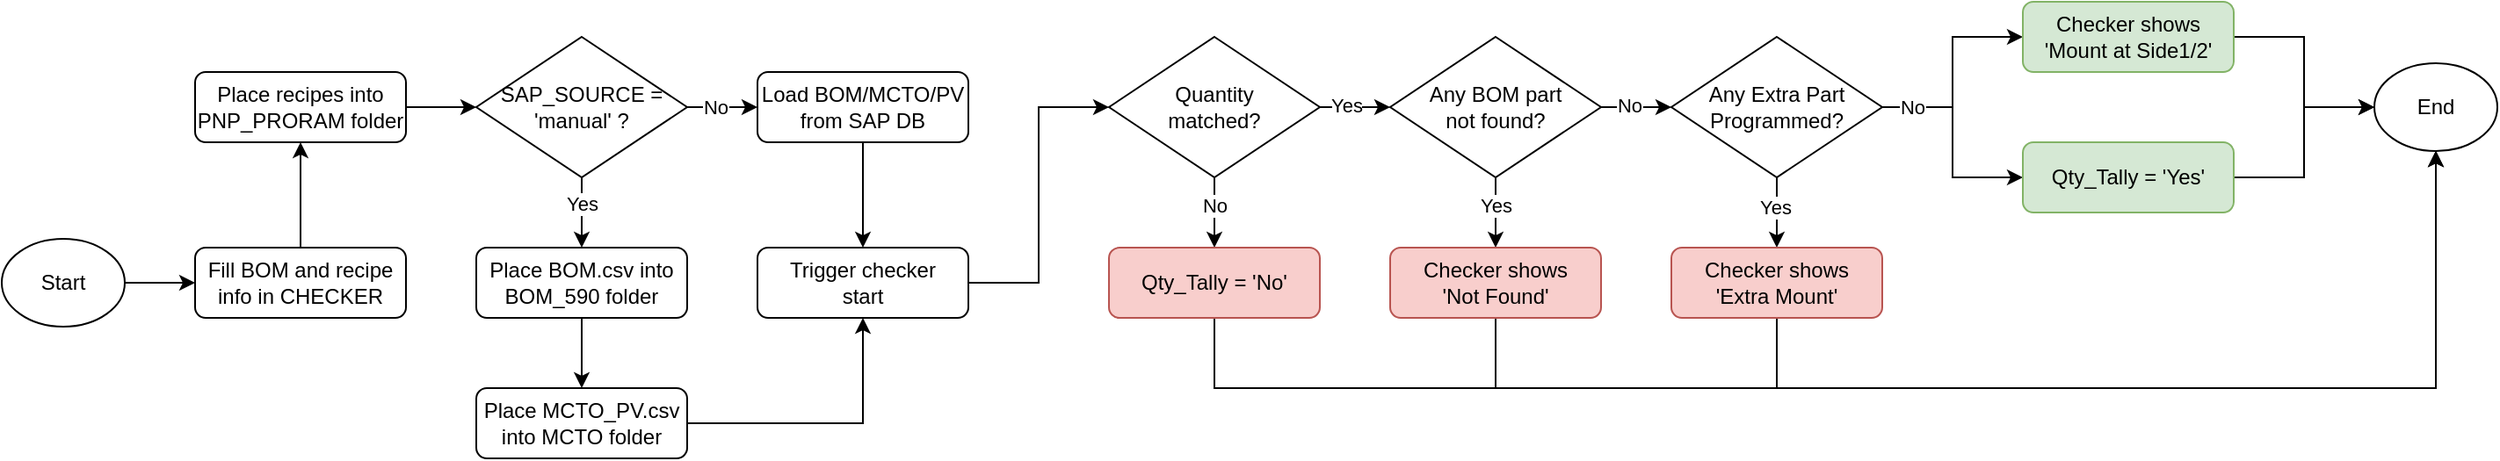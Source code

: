 <mxfile version="23.0.2" type="device">
  <diagram id="C5RBs43oDa-KdzZeNtuy" name="Page-1">
    <mxGraphModel dx="1050" dy="523" grid="1" gridSize="10" guides="1" tooltips="1" connect="1" arrows="1" fold="1" page="0" pageScale="1" pageWidth="827" pageHeight="1169" math="0" shadow="0">
      <root>
        <mxCell id="WIyWlLk6GJQsqaUBKTNV-0" />
        <mxCell id="WIyWlLk6GJQsqaUBKTNV-1" parent="WIyWlLk6GJQsqaUBKTNV-0" />
        <mxCell id="35fiL2HfI_Oab5UvTfMQ-57" value="" style="edgeStyle=orthogonalEdgeStyle;rounded=0;orthogonalLoop=1;jettySize=auto;html=1;" edge="1" parent="WIyWlLk6GJQsqaUBKTNV-1" source="N5Z4x-JFXUIQFaojTEMy-0" target="35fiL2HfI_Oab5UvTfMQ-7">
          <mxGeometry relative="1" as="geometry" />
        </mxCell>
        <mxCell id="N5Z4x-JFXUIQFaojTEMy-0" value="Start" style="ellipse;whiteSpace=wrap;html=1;" parent="WIyWlLk6GJQsqaUBKTNV-1" vertex="1">
          <mxGeometry x="250" y="195" width="70" height="50" as="geometry" />
        </mxCell>
        <mxCell id="N5Z4x-JFXUIQFaojTEMy-19" value="" style="edgeStyle=orthogonalEdgeStyle;rounded=0;orthogonalLoop=1;jettySize=auto;html=1;" parent="WIyWlLk6GJQsqaUBKTNV-1" source="N5Z4x-JFXUIQFaojTEMy-2" edge="1">
          <mxGeometry relative="1" as="geometry">
            <mxPoint x="580" y="200" as="targetPoint" />
          </mxGeometry>
        </mxCell>
        <mxCell id="N5Z4x-JFXUIQFaojTEMy-35" value="Yes" style="edgeLabel;html=1;align=center;verticalAlign=middle;resizable=0;points=[];" parent="N5Z4x-JFXUIQFaojTEMy-19" vertex="1" connectable="0">
          <mxGeometry x="-0.3" relative="1" as="geometry">
            <mxPoint y="1" as="offset" />
          </mxGeometry>
        </mxCell>
        <mxCell id="35fiL2HfI_Oab5UvTfMQ-14" value="" style="edgeStyle=orthogonalEdgeStyle;rounded=0;orthogonalLoop=1;jettySize=auto;html=1;" edge="1" parent="WIyWlLk6GJQsqaUBKTNV-1" source="N5Z4x-JFXUIQFaojTEMy-2" target="35fiL2HfI_Oab5UvTfMQ-9">
          <mxGeometry relative="1" as="geometry" />
        </mxCell>
        <mxCell id="35fiL2HfI_Oab5UvTfMQ-15" value="No" style="edgeLabel;html=1;align=center;verticalAlign=middle;resizable=0;points=[];" vertex="1" connectable="0" parent="35fiL2HfI_Oab5UvTfMQ-14">
          <mxGeometry x="-0.22" relative="1" as="geometry">
            <mxPoint as="offset" />
          </mxGeometry>
        </mxCell>
        <mxCell id="N5Z4x-JFXUIQFaojTEMy-2" value="SAP_SOURCE = &#39;manual&#39; ?" style="rhombus;whiteSpace=wrap;html=1;" parent="WIyWlLk6GJQsqaUBKTNV-1" vertex="1">
          <mxGeometry x="520" y="80" width="120" height="80" as="geometry" />
        </mxCell>
        <mxCell id="35fiL2HfI_Oab5UvTfMQ-46" value="" style="edgeStyle=orthogonalEdgeStyle;rounded=0;orthogonalLoop=1;jettySize=auto;html=1;" edge="1" parent="WIyWlLk6GJQsqaUBKTNV-1" source="35fiL2HfI_Oab5UvTfMQ-1" target="35fiL2HfI_Oab5UvTfMQ-2">
          <mxGeometry relative="1" as="geometry" />
        </mxCell>
        <mxCell id="35fiL2HfI_Oab5UvTfMQ-1" value="Place BOM.csv into BOM_590 folder" style="rounded=1;whiteSpace=wrap;html=1;fontSize=12;glass=0;strokeWidth=1;shadow=0;" vertex="1" parent="WIyWlLk6GJQsqaUBKTNV-1">
          <mxGeometry x="520" y="200" width="120" height="40" as="geometry" />
        </mxCell>
        <mxCell id="35fiL2HfI_Oab5UvTfMQ-48" style="edgeStyle=orthogonalEdgeStyle;rounded=0;orthogonalLoop=1;jettySize=auto;html=1;entryX=0.5;entryY=1;entryDx=0;entryDy=0;" edge="1" parent="WIyWlLk6GJQsqaUBKTNV-1" source="35fiL2HfI_Oab5UvTfMQ-2" target="35fiL2HfI_Oab5UvTfMQ-47">
          <mxGeometry relative="1" as="geometry" />
        </mxCell>
        <mxCell id="35fiL2HfI_Oab5UvTfMQ-2" value="Place MCTO_PV.csv into MCTO folder" style="rounded=1;whiteSpace=wrap;html=1;fontSize=12;glass=0;strokeWidth=1;shadow=0;" vertex="1" parent="WIyWlLk6GJQsqaUBKTNV-1">
          <mxGeometry x="520" y="280" width="120" height="40" as="geometry" />
        </mxCell>
        <mxCell id="35fiL2HfI_Oab5UvTfMQ-55" value="" style="edgeStyle=orthogonalEdgeStyle;rounded=0;orthogonalLoop=1;jettySize=auto;html=1;" edge="1" parent="WIyWlLk6GJQsqaUBKTNV-1" source="35fiL2HfI_Oab5UvTfMQ-3" target="N5Z4x-JFXUIQFaojTEMy-2">
          <mxGeometry relative="1" as="geometry" />
        </mxCell>
        <mxCell id="35fiL2HfI_Oab5UvTfMQ-3" value="Place recipes into PNP_PRORAM folder" style="rounded=1;whiteSpace=wrap;html=1;fontSize=12;glass=0;strokeWidth=1;shadow=0;" vertex="1" parent="WIyWlLk6GJQsqaUBKTNV-1">
          <mxGeometry x="360" y="100" width="120" height="40" as="geometry" />
        </mxCell>
        <mxCell id="35fiL2HfI_Oab5UvTfMQ-5" value="End" style="ellipse;whiteSpace=wrap;html=1;" vertex="1" parent="WIyWlLk6GJQsqaUBKTNV-1">
          <mxGeometry x="1600" y="95" width="70" height="50" as="geometry" />
        </mxCell>
        <mxCell id="35fiL2HfI_Oab5UvTfMQ-56" value="" style="edgeStyle=orthogonalEdgeStyle;rounded=0;orthogonalLoop=1;jettySize=auto;html=1;" edge="1" parent="WIyWlLk6GJQsqaUBKTNV-1" source="35fiL2HfI_Oab5UvTfMQ-7" target="35fiL2HfI_Oab5UvTfMQ-3">
          <mxGeometry relative="1" as="geometry" />
        </mxCell>
        <mxCell id="35fiL2HfI_Oab5UvTfMQ-7" value="Fill BOM and recipe info in CHECKER" style="rounded=1;whiteSpace=wrap;html=1;fontSize=12;glass=0;strokeWidth=1;shadow=0;" vertex="1" parent="WIyWlLk6GJQsqaUBKTNV-1">
          <mxGeometry x="360" y="200" width="120" height="40" as="geometry" />
        </mxCell>
        <mxCell id="35fiL2HfI_Oab5UvTfMQ-49" value="" style="edgeStyle=orthogonalEdgeStyle;rounded=0;orthogonalLoop=1;jettySize=auto;html=1;" edge="1" parent="WIyWlLk6GJQsqaUBKTNV-1" source="35fiL2HfI_Oab5UvTfMQ-9" target="35fiL2HfI_Oab5UvTfMQ-47">
          <mxGeometry relative="1" as="geometry" />
        </mxCell>
        <mxCell id="35fiL2HfI_Oab5UvTfMQ-9" value="Load BOM/MCTO/PV from SAP DB" style="rounded=1;whiteSpace=wrap;html=1;fontSize=12;glass=0;strokeWidth=1;shadow=0;" vertex="1" parent="WIyWlLk6GJQsqaUBKTNV-1">
          <mxGeometry x="680" y="100" width="120" height="40" as="geometry" />
        </mxCell>
        <mxCell id="35fiL2HfI_Oab5UvTfMQ-24" value="" style="edgeStyle=orthogonalEdgeStyle;rounded=0;orthogonalLoop=1;jettySize=auto;html=1;" edge="1" parent="WIyWlLk6GJQsqaUBKTNV-1" source="35fiL2HfI_Oab5UvTfMQ-16" target="35fiL2HfI_Oab5UvTfMQ-18">
          <mxGeometry relative="1" as="geometry" />
        </mxCell>
        <mxCell id="35fiL2HfI_Oab5UvTfMQ-34" value="No" style="edgeLabel;html=1;align=center;verticalAlign=middle;resizable=0;points=[];" vertex="1" connectable="0" parent="35fiL2HfI_Oab5UvTfMQ-24">
          <mxGeometry x="-0.28" y="-1" relative="1" as="geometry">
            <mxPoint x="1" y="1" as="offset" />
          </mxGeometry>
        </mxCell>
        <mxCell id="35fiL2HfI_Oab5UvTfMQ-32" value="" style="edgeStyle=orthogonalEdgeStyle;rounded=0;orthogonalLoop=1;jettySize=auto;html=1;" edge="1" parent="WIyWlLk6GJQsqaUBKTNV-1" source="35fiL2HfI_Oab5UvTfMQ-16" target="35fiL2HfI_Oab5UvTfMQ-19">
          <mxGeometry relative="1" as="geometry" />
        </mxCell>
        <mxCell id="35fiL2HfI_Oab5UvTfMQ-35" value="Yes" style="edgeLabel;html=1;align=center;verticalAlign=middle;resizable=0;points=[];" vertex="1" connectable="0" parent="35fiL2HfI_Oab5UvTfMQ-32">
          <mxGeometry x="-0.06" y="-1" relative="1" as="geometry">
            <mxPoint x="-4" y="-2" as="offset" />
          </mxGeometry>
        </mxCell>
        <mxCell id="35fiL2HfI_Oab5UvTfMQ-16" value="Quantity &lt;br&gt;matched?" style="rhombus;whiteSpace=wrap;html=1;" vertex="1" parent="WIyWlLk6GJQsqaUBKTNV-1">
          <mxGeometry x="880" y="80" width="120" height="80" as="geometry" />
        </mxCell>
        <mxCell id="35fiL2HfI_Oab5UvTfMQ-45" style="edgeStyle=orthogonalEdgeStyle;rounded=0;orthogonalLoop=1;jettySize=auto;html=1;entryX=0.5;entryY=1;entryDx=0;entryDy=0;exitX=0.5;exitY=1;exitDx=0;exitDy=0;" edge="1" parent="WIyWlLk6GJQsqaUBKTNV-1" source="35fiL2HfI_Oab5UvTfMQ-18" target="35fiL2HfI_Oab5UvTfMQ-5">
          <mxGeometry relative="1" as="geometry">
            <Array as="points">
              <mxPoint x="940" y="280" />
              <mxPoint x="1635" y="280" />
            </Array>
          </mxGeometry>
        </mxCell>
        <mxCell id="35fiL2HfI_Oab5UvTfMQ-18" value="Qty_Tally = &#39;No&#39;" style="rounded=1;whiteSpace=wrap;html=1;fontSize=12;glass=0;strokeWidth=1;shadow=0;fillColor=#f8cecc;strokeColor=#b85450;" vertex="1" parent="WIyWlLk6GJQsqaUBKTNV-1">
          <mxGeometry x="880" y="200" width="120" height="40" as="geometry" />
        </mxCell>
        <mxCell id="35fiL2HfI_Oab5UvTfMQ-25" value="" style="edgeStyle=orthogonalEdgeStyle;rounded=0;orthogonalLoop=1;jettySize=auto;html=1;" edge="1" parent="WIyWlLk6GJQsqaUBKTNV-1" source="35fiL2HfI_Oab5UvTfMQ-19" target="35fiL2HfI_Oab5UvTfMQ-23">
          <mxGeometry relative="1" as="geometry" />
        </mxCell>
        <mxCell id="35fiL2HfI_Oab5UvTfMQ-41" value="Yes" style="edgeLabel;html=1;align=center;verticalAlign=middle;resizable=0;points=[];" vertex="1" connectable="0" parent="35fiL2HfI_Oab5UvTfMQ-25">
          <mxGeometry x="-0.23" y="2" relative="1" as="geometry">
            <mxPoint x="-2" as="offset" />
          </mxGeometry>
        </mxCell>
        <mxCell id="35fiL2HfI_Oab5UvTfMQ-38" value="" style="edgeStyle=orthogonalEdgeStyle;rounded=0;orthogonalLoop=1;jettySize=auto;html=1;" edge="1" parent="WIyWlLk6GJQsqaUBKTNV-1" source="35fiL2HfI_Oab5UvTfMQ-19" target="35fiL2HfI_Oab5UvTfMQ-20">
          <mxGeometry relative="1" as="geometry" />
        </mxCell>
        <mxCell id="35fiL2HfI_Oab5UvTfMQ-39" value="No" style="edgeLabel;html=1;align=center;verticalAlign=middle;resizable=0;points=[];" vertex="1" connectable="0" parent="35fiL2HfI_Oab5UvTfMQ-38">
          <mxGeometry x="-0.11" y="1" relative="1" as="geometry">
            <mxPoint x="-2" as="offset" />
          </mxGeometry>
        </mxCell>
        <mxCell id="35fiL2HfI_Oab5UvTfMQ-19" value="Any BOM part&lt;br&gt;not found?" style="rhombus;whiteSpace=wrap;html=1;" vertex="1" parent="WIyWlLk6GJQsqaUBKTNV-1">
          <mxGeometry x="1040" y="80" width="120" height="80" as="geometry" />
        </mxCell>
        <mxCell id="35fiL2HfI_Oab5UvTfMQ-26" value="" style="edgeStyle=orthogonalEdgeStyle;rounded=0;orthogonalLoop=1;jettySize=auto;html=1;" edge="1" parent="WIyWlLk6GJQsqaUBKTNV-1" source="35fiL2HfI_Oab5UvTfMQ-20" target="35fiL2HfI_Oab5UvTfMQ-21">
          <mxGeometry relative="1" as="geometry" />
        </mxCell>
        <mxCell id="35fiL2HfI_Oab5UvTfMQ-42" value="Yes" style="edgeLabel;html=1;align=center;verticalAlign=middle;resizable=0;points=[];" vertex="1" connectable="0" parent="35fiL2HfI_Oab5UvTfMQ-26">
          <mxGeometry x="-0.18" y="-1" relative="1" as="geometry">
            <mxPoint as="offset" />
          </mxGeometry>
        </mxCell>
        <mxCell id="35fiL2HfI_Oab5UvTfMQ-30" style="edgeStyle=orthogonalEdgeStyle;rounded=0;orthogonalLoop=1;jettySize=auto;html=1;entryX=0;entryY=0.5;entryDx=0;entryDy=0;" edge="1" parent="WIyWlLk6GJQsqaUBKTNV-1" source="35fiL2HfI_Oab5UvTfMQ-20" target="35fiL2HfI_Oab5UvTfMQ-27">
          <mxGeometry relative="1" as="geometry" />
        </mxCell>
        <mxCell id="35fiL2HfI_Oab5UvTfMQ-31" style="edgeStyle=orthogonalEdgeStyle;rounded=0;orthogonalLoop=1;jettySize=auto;html=1;entryX=0;entryY=0.5;entryDx=0;entryDy=0;" edge="1" parent="WIyWlLk6GJQsqaUBKTNV-1" source="35fiL2HfI_Oab5UvTfMQ-20" target="35fiL2HfI_Oab5UvTfMQ-22">
          <mxGeometry relative="1" as="geometry" />
        </mxCell>
        <mxCell id="35fiL2HfI_Oab5UvTfMQ-40" value="No" style="edgeLabel;html=1;align=center;verticalAlign=middle;resizable=0;points=[];" vertex="1" connectable="0" parent="35fiL2HfI_Oab5UvTfMQ-31">
          <mxGeometry x="-0.67" y="-1" relative="1" as="geometry">
            <mxPoint x="-3" y="-1" as="offset" />
          </mxGeometry>
        </mxCell>
        <mxCell id="35fiL2HfI_Oab5UvTfMQ-20" value="Any Extra Part Programmed?" style="rhombus;whiteSpace=wrap;html=1;" vertex="1" parent="WIyWlLk6GJQsqaUBKTNV-1">
          <mxGeometry x="1200" y="80" width="120" height="80" as="geometry" />
        </mxCell>
        <mxCell id="35fiL2HfI_Oab5UvTfMQ-43" style="edgeStyle=orthogonalEdgeStyle;rounded=0;orthogonalLoop=1;jettySize=auto;html=1;entryX=0.5;entryY=1;entryDx=0;entryDy=0;exitX=0.5;exitY=1;exitDx=0;exitDy=0;" edge="1" parent="WIyWlLk6GJQsqaUBKTNV-1" source="35fiL2HfI_Oab5UvTfMQ-21" target="35fiL2HfI_Oab5UvTfMQ-5">
          <mxGeometry relative="1" as="geometry">
            <Array as="points">
              <mxPoint x="1260" y="280" />
              <mxPoint x="1635" y="280" />
            </Array>
          </mxGeometry>
        </mxCell>
        <mxCell id="35fiL2HfI_Oab5UvTfMQ-21" value="Checker shows &lt;br&gt;&#39;Extra Mount&#39;" style="rounded=1;whiteSpace=wrap;html=1;fontSize=12;glass=0;strokeWidth=1;shadow=0;fillColor=#f8cecc;strokeColor=#b85450;" vertex="1" parent="WIyWlLk6GJQsqaUBKTNV-1">
          <mxGeometry x="1200" y="200" width="120" height="40" as="geometry" />
        </mxCell>
        <mxCell id="35fiL2HfI_Oab5UvTfMQ-29" style="edgeStyle=orthogonalEdgeStyle;rounded=0;orthogonalLoop=1;jettySize=auto;html=1;entryX=0;entryY=0.5;entryDx=0;entryDy=0;" edge="1" parent="WIyWlLk6GJQsqaUBKTNV-1" source="35fiL2HfI_Oab5UvTfMQ-22" target="35fiL2HfI_Oab5UvTfMQ-5">
          <mxGeometry relative="1" as="geometry" />
        </mxCell>
        <mxCell id="35fiL2HfI_Oab5UvTfMQ-22" value="Qty_Tally = &#39;Yes&#39;" style="rounded=1;whiteSpace=wrap;html=1;fontSize=12;glass=0;strokeWidth=1;shadow=0;fillColor=#d5e8d4;strokeColor=#82b366;" vertex="1" parent="WIyWlLk6GJQsqaUBKTNV-1">
          <mxGeometry x="1400" y="140" width="120" height="40" as="geometry" />
        </mxCell>
        <mxCell id="35fiL2HfI_Oab5UvTfMQ-44" style="edgeStyle=orthogonalEdgeStyle;rounded=0;orthogonalLoop=1;jettySize=auto;html=1;entryX=0.5;entryY=1;entryDx=0;entryDy=0;exitX=0.5;exitY=1;exitDx=0;exitDy=0;" edge="1" parent="WIyWlLk6GJQsqaUBKTNV-1" source="35fiL2HfI_Oab5UvTfMQ-23" target="35fiL2HfI_Oab5UvTfMQ-5">
          <mxGeometry relative="1" as="geometry">
            <Array as="points">
              <mxPoint x="1100" y="280" />
              <mxPoint x="1635" y="280" />
            </Array>
          </mxGeometry>
        </mxCell>
        <mxCell id="35fiL2HfI_Oab5UvTfMQ-23" value="Checker shows&lt;br&gt;&#39;Not Found&#39;" style="rounded=1;whiteSpace=wrap;html=1;fontSize=12;glass=0;strokeWidth=1;shadow=0;fillColor=#f8cecc;strokeColor=#b85450;" vertex="1" parent="WIyWlLk6GJQsqaUBKTNV-1">
          <mxGeometry x="1040" y="200" width="120" height="40" as="geometry" />
        </mxCell>
        <mxCell id="35fiL2HfI_Oab5UvTfMQ-28" style="edgeStyle=orthogonalEdgeStyle;rounded=0;orthogonalLoop=1;jettySize=auto;html=1;entryX=0;entryY=0.5;entryDx=0;entryDy=0;" edge="1" parent="WIyWlLk6GJQsqaUBKTNV-1" source="35fiL2HfI_Oab5UvTfMQ-27" target="35fiL2HfI_Oab5UvTfMQ-5">
          <mxGeometry relative="1" as="geometry" />
        </mxCell>
        <mxCell id="35fiL2HfI_Oab5UvTfMQ-27" value="Checker shows&lt;br&gt;&#39;Mount at Side1/2&#39;" style="rounded=1;whiteSpace=wrap;html=1;fontSize=12;glass=0;strokeWidth=1;shadow=0;fillColor=#d5e8d4;strokeColor=#82b366;" vertex="1" parent="WIyWlLk6GJQsqaUBKTNV-1">
          <mxGeometry x="1400" y="60" width="120" height="40" as="geometry" />
        </mxCell>
        <mxCell id="35fiL2HfI_Oab5UvTfMQ-50" style="edgeStyle=orthogonalEdgeStyle;rounded=0;orthogonalLoop=1;jettySize=auto;html=1;entryX=0;entryY=0.5;entryDx=0;entryDy=0;" edge="1" parent="WIyWlLk6GJQsqaUBKTNV-1" source="35fiL2HfI_Oab5UvTfMQ-47" target="35fiL2HfI_Oab5UvTfMQ-16">
          <mxGeometry relative="1" as="geometry" />
        </mxCell>
        <mxCell id="35fiL2HfI_Oab5UvTfMQ-47" value="Trigger checker &lt;br&gt;start" style="rounded=1;whiteSpace=wrap;html=1;fontSize=12;glass=0;strokeWidth=1;shadow=0;" vertex="1" parent="WIyWlLk6GJQsqaUBKTNV-1">
          <mxGeometry x="680" y="200" width="120" height="40" as="geometry" />
        </mxCell>
      </root>
    </mxGraphModel>
  </diagram>
</mxfile>
